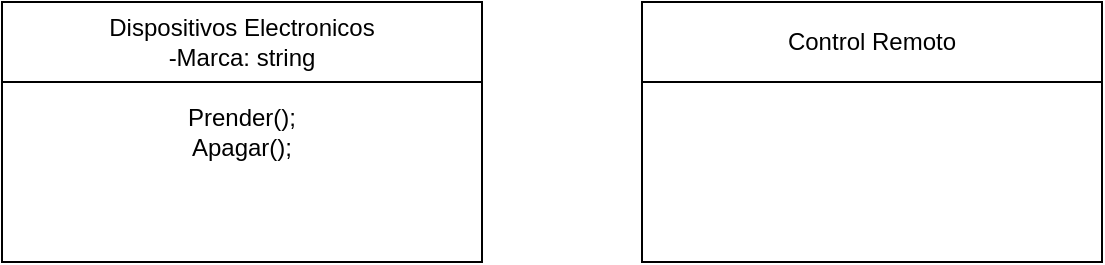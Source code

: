 <mxfile>
    <diagram id="ob7JhqOMFwmKkdc8vum_" name="Página-1">
        <mxGraphModel dx="640" dy="317" grid="1" gridSize="10" guides="1" tooltips="1" connect="1" arrows="1" fold="1" page="1" pageScale="1" pageWidth="827" pageHeight="1169" math="0" shadow="0">
            <root>
                <mxCell id="0"/>
                <mxCell id="1" parent="0"/>
                <mxCell id="2" value="Prender();&lt;br&gt;Apagar();&lt;br&gt;" style="rounded=0;whiteSpace=wrap;html=1;" parent="1" vertex="1">
                    <mxGeometry x="40" y="50" width="240" height="130" as="geometry"/>
                </mxCell>
                <mxCell id="3" value="Dispositivos Electronicos&lt;br&gt;-Marca: string&lt;br&gt;" style="rounded=0;whiteSpace=wrap;html=1;" parent="1" vertex="1">
                    <mxGeometry x="40" y="50" width="240" height="40" as="geometry"/>
                </mxCell>
                <mxCell id="4" value="" style="rounded=0;whiteSpace=wrap;html=1;" parent="1" vertex="1">
                    <mxGeometry x="360" y="60" width="230" height="120" as="geometry"/>
                </mxCell>
                <mxCell id="5" value="Control Remoto" style="rounded=0;whiteSpace=wrap;html=1;" parent="1" vertex="1">
                    <mxGeometry x="360" y="50" width="230" height="40" as="geometry"/>
                </mxCell>
            </root>
        </mxGraphModel>
    </diagram>
</mxfile>